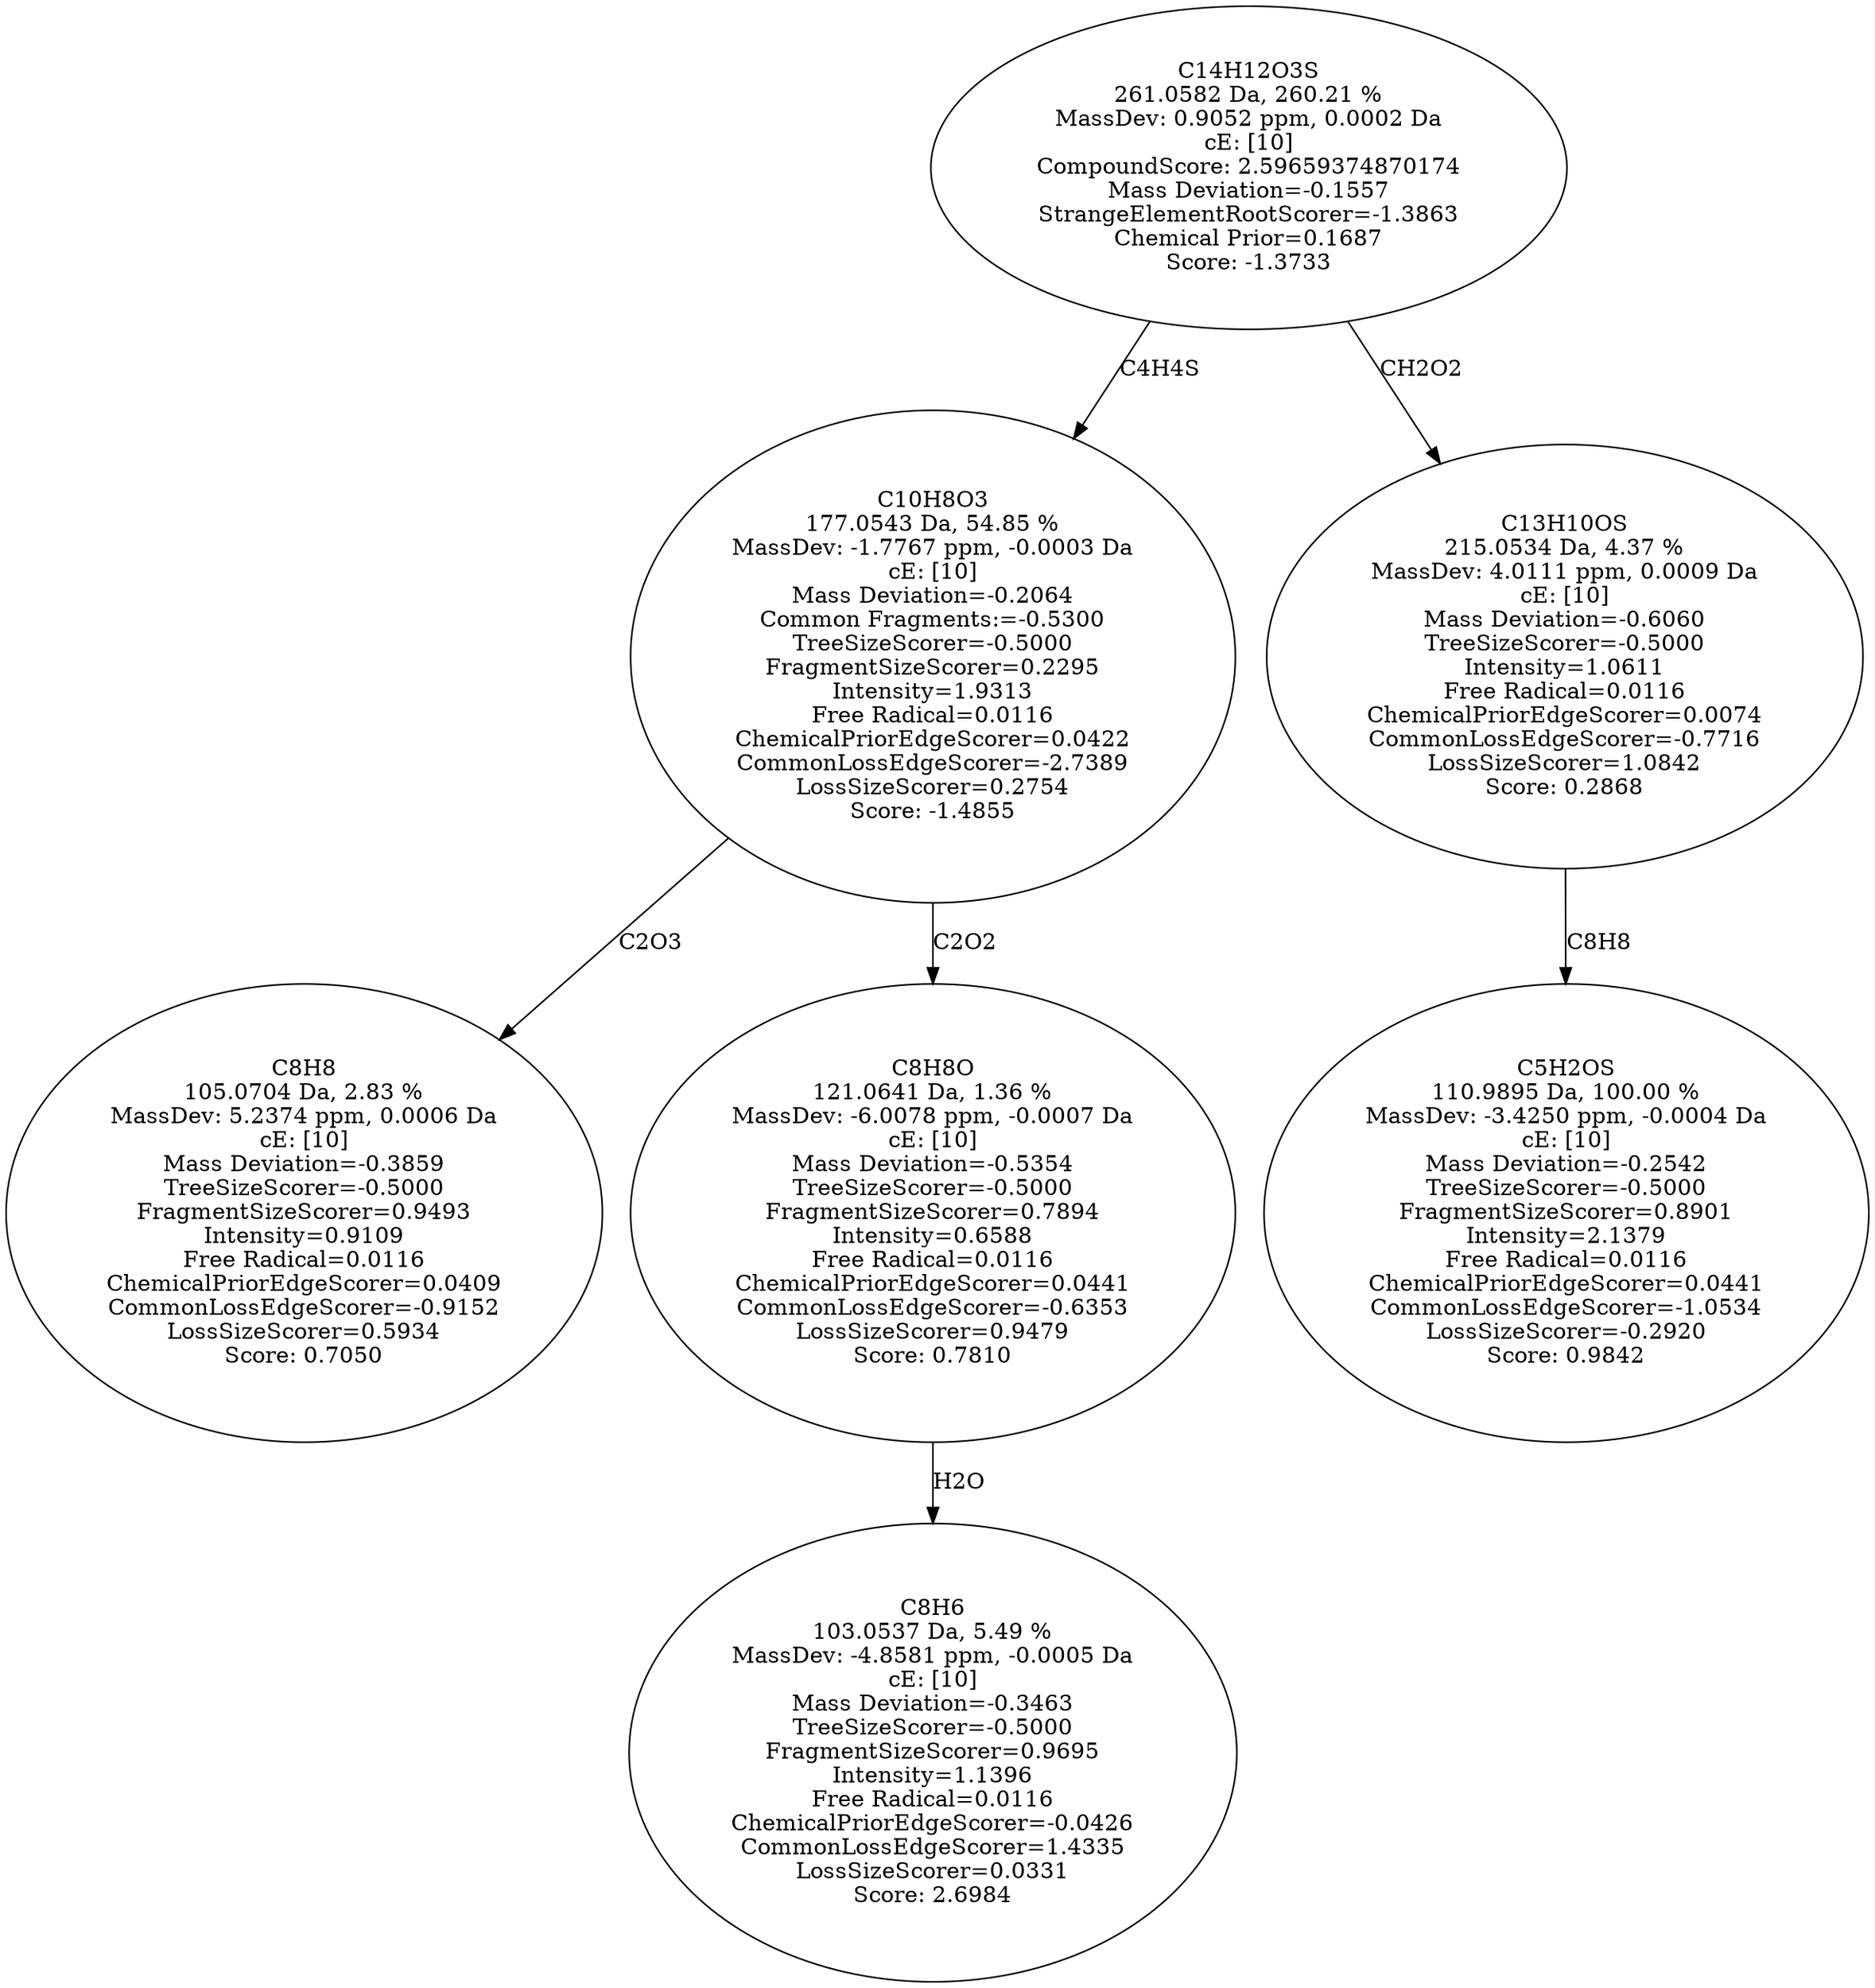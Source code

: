 strict digraph {
v1 [label="C8H8\n105.0704 Da, 2.83 %\nMassDev: 5.2374 ppm, 0.0006 Da\ncE: [10]\nMass Deviation=-0.3859\nTreeSizeScorer=-0.5000\nFragmentSizeScorer=0.9493\nIntensity=0.9109\nFree Radical=0.0116\nChemicalPriorEdgeScorer=0.0409\nCommonLossEdgeScorer=-0.9152\nLossSizeScorer=0.5934\nScore: 0.7050"];
v2 [label="C8H6\n103.0537 Da, 5.49 %\nMassDev: -4.8581 ppm, -0.0005 Da\ncE: [10]\nMass Deviation=-0.3463\nTreeSizeScorer=-0.5000\nFragmentSizeScorer=0.9695\nIntensity=1.1396\nFree Radical=0.0116\nChemicalPriorEdgeScorer=-0.0426\nCommonLossEdgeScorer=1.4335\nLossSizeScorer=0.0331\nScore: 2.6984"];
v3 [label="C8H8O\n121.0641 Da, 1.36 %\nMassDev: -6.0078 ppm, -0.0007 Da\ncE: [10]\nMass Deviation=-0.5354\nTreeSizeScorer=-0.5000\nFragmentSizeScorer=0.7894\nIntensity=0.6588\nFree Radical=0.0116\nChemicalPriorEdgeScorer=0.0441\nCommonLossEdgeScorer=-0.6353\nLossSizeScorer=0.9479\nScore: 0.7810"];
v4 [label="C10H8O3\n177.0543 Da, 54.85 %\nMassDev: -1.7767 ppm, -0.0003 Da\ncE: [10]\nMass Deviation=-0.2064\nCommon Fragments:=-0.5300\nTreeSizeScorer=-0.5000\nFragmentSizeScorer=0.2295\nIntensity=1.9313\nFree Radical=0.0116\nChemicalPriorEdgeScorer=0.0422\nCommonLossEdgeScorer=-2.7389\nLossSizeScorer=0.2754\nScore: -1.4855"];
v5 [label="C5H2OS\n110.9895 Da, 100.00 %\nMassDev: -3.4250 ppm, -0.0004 Da\ncE: [10]\nMass Deviation=-0.2542\nTreeSizeScorer=-0.5000\nFragmentSizeScorer=0.8901\nIntensity=2.1379\nFree Radical=0.0116\nChemicalPriorEdgeScorer=0.0441\nCommonLossEdgeScorer=-1.0534\nLossSizeScorer=-0.2920\nScore: 0.9842"];
v6 [label="C13H10OS\n215.0534 Da, 4.37 %\nMassDev: 4.0111 ppm, 0.0009 Da\ncE: [10]\nMass Deviation=-0.6060\nTreeSizeScorer=-0.5000\nIntensity=1.0611\nFree Radical=0.0116\nChemicalPriorEdgeScorer=0.0074\nCommonLossEdgeScorer=-0.7716\nLossSizeScorer=1.0842\nScore: 0.2868"];
v7 [label="C14H12O3S\n261.0582 Da, 260.21 %\nMassDev: 0.9052 ppm, 0.0002 Da\ncE: [10]\nCompoundScore: 2.59659374870174\nMass Deviation=-0.1557\nStrangeElementRootScorer=-1.3863\nChemical Prior=0.1687\nScore: -1.3733"];
v4 -> v1 [label="C2O3"];
v3 -> v2 [label="H2O"];
v4 -> v3 [label="C2O2"];
v7 -> v4 [label="C4H4S"];
v6 -> v5 [label="C8H8"];
v7 -> v6 [label="CH2O2"];
}